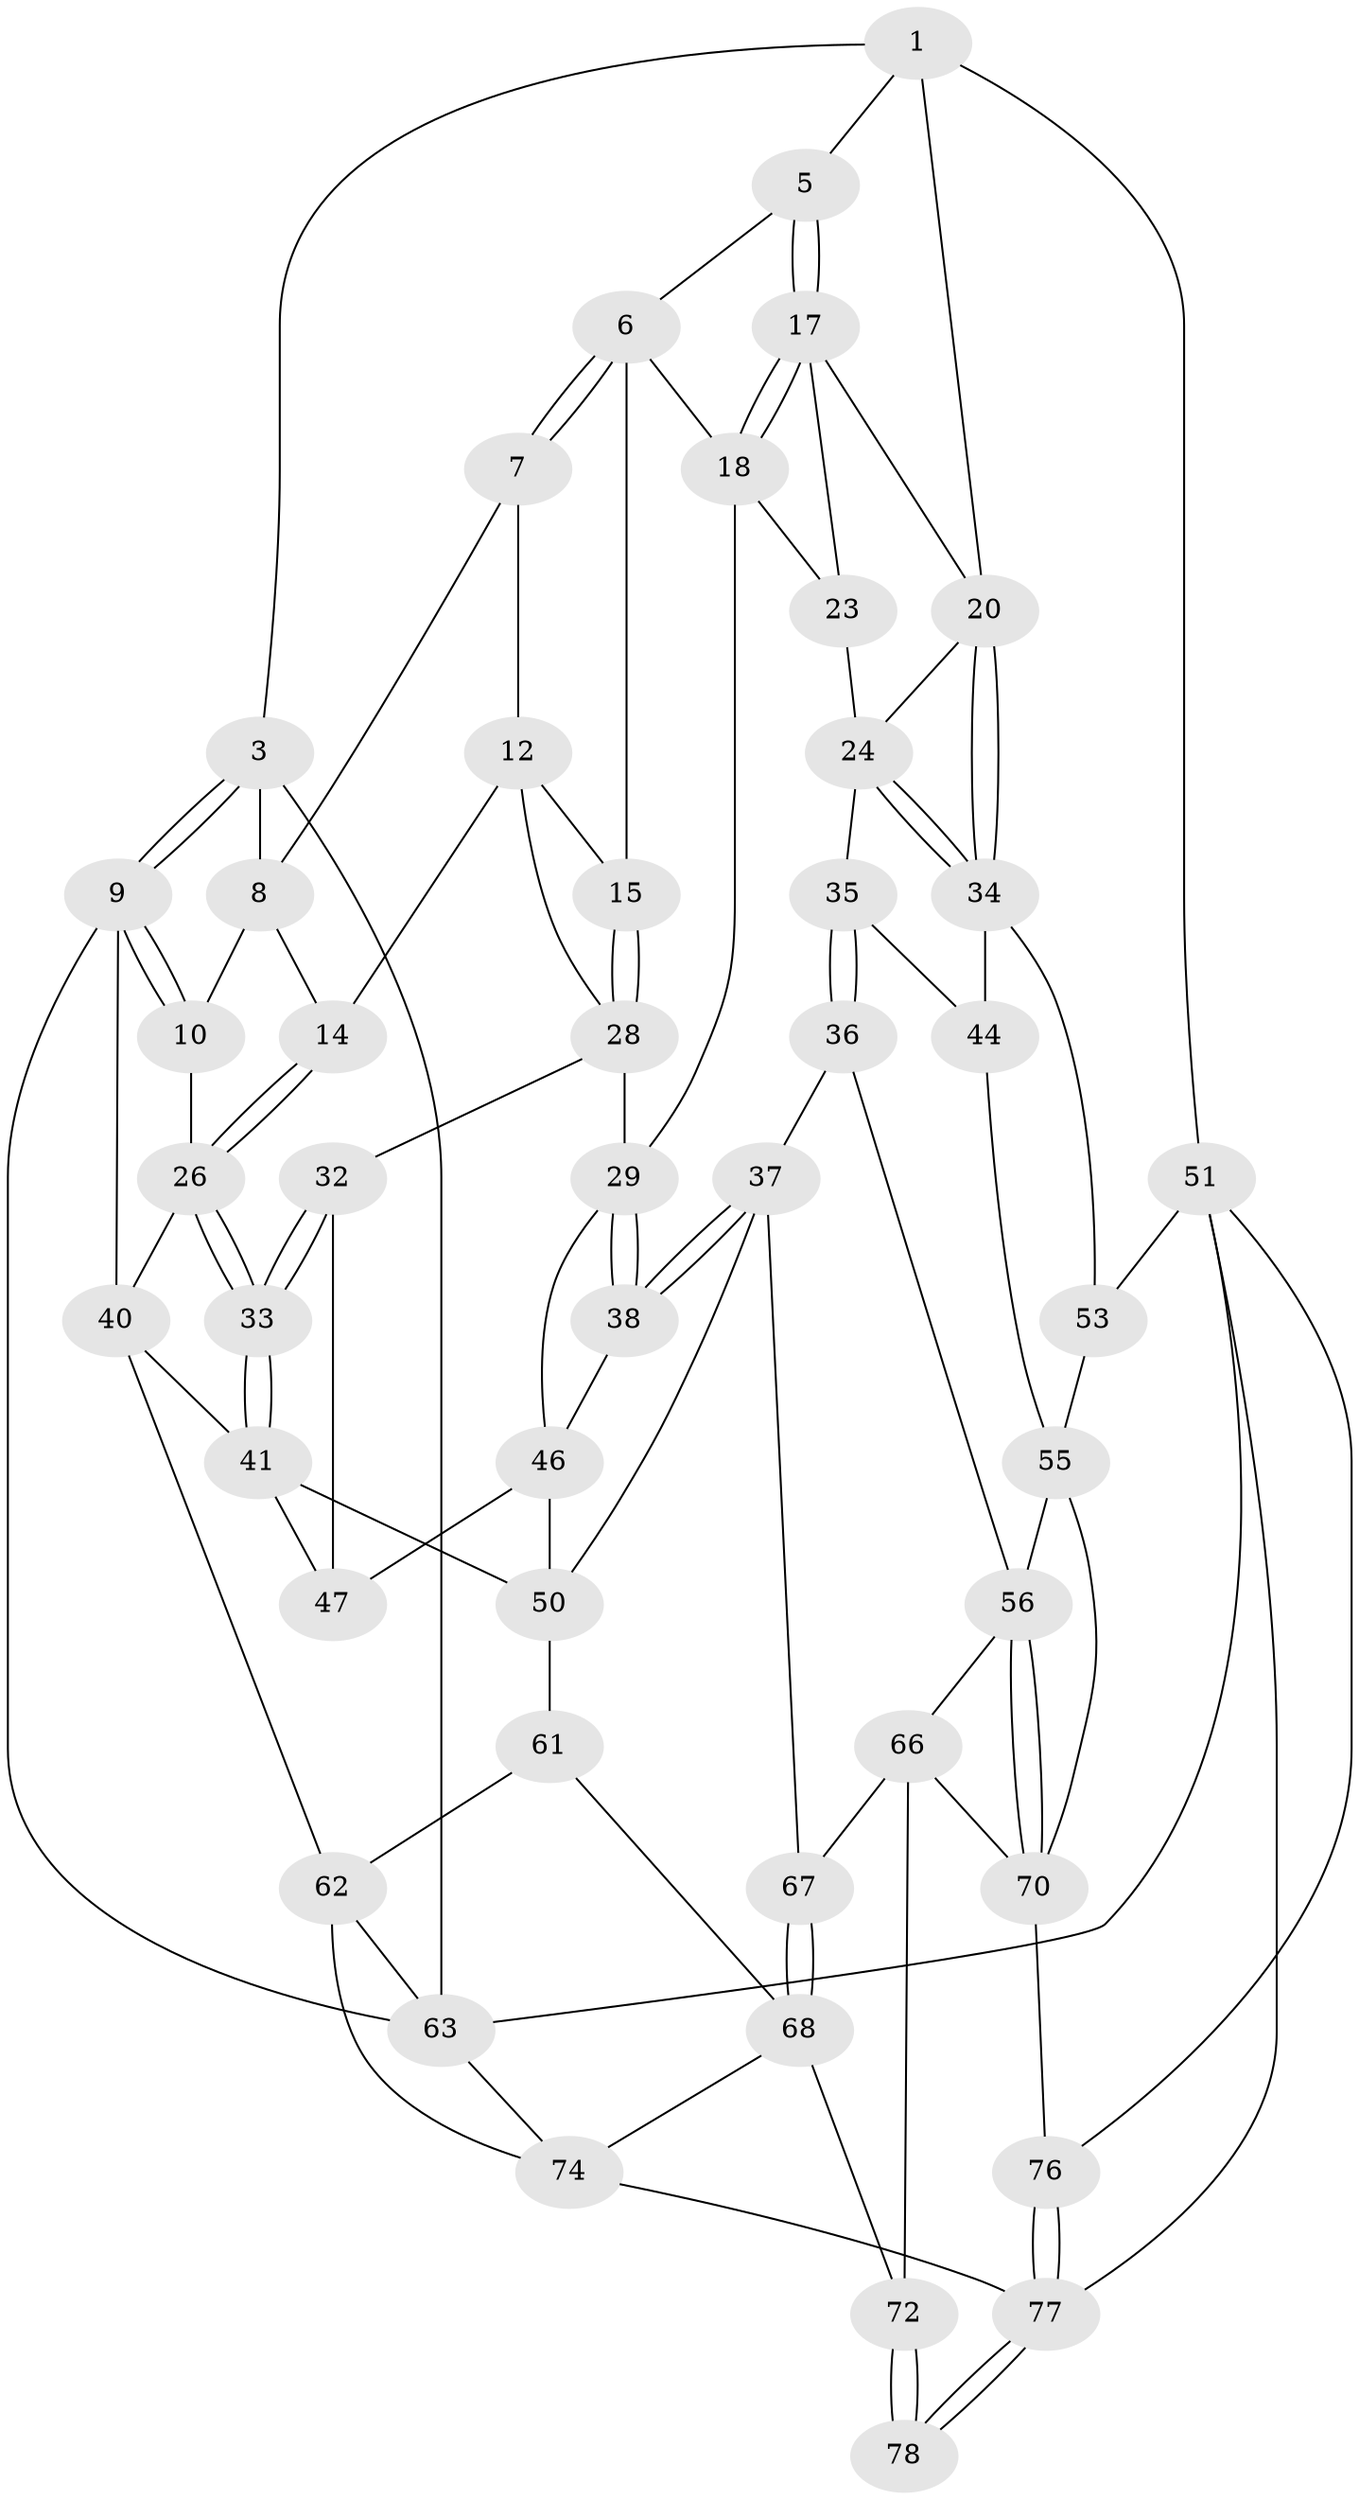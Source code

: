 // original degree distribution, {3: 0.025, 5: 0.55, 6: 0.2, 4: 0.225}
// Generated by graph-tools (version 1.1) at 2025/42/03/06/25 10:42:29]
// undirected, 48 vertices, 107 edges
graph export_dot {
graph [start="1"]
  node [color=gray90,style=filled];
  1 [pos="+0.6454644454041119+0",super="+2"];
  3 [pos="+0+0",super="+4"];
  5 [pos="+0.6429059078483808+0.08141634360642844"];
  6 [pos="+0.5954209964547593+0.10869421270593702",super="+16"];
  7 [pos="+0.4057967877305914+0.03615384450869211"];
  8 [pos="+0.32309718330024284+0",super="+11"];
  9 [pos="+0+0",super="+39"];
  10 [pos="+0.21496760329169295+0.13044979575975704"];
  12 [pos="+0.41608691946559967+0.1183125106606366",super="+13"];
  14 [pos="+0.322651722996223+0.2139520092979954"];
  15 [pos="+0.5158525192606377+0.18957180807780827"];
  17 [pos="+0.6708367662454213+0.10506805205965473",super="+22"];
  18 [pos="+0.6189189810449365+0.3140343518783182",super="+19"];
  20 [pos="+1+0",super="+21"];
  23 [pos="+0.7410360147343473+0.19564827521345113"];
  24 [pos="+0.9103957963744789+0.2808171363603065",super="+25"];
  26 [pos="+0.21668718731352+0.3468381634099135",super="+27"];
  28 [pos="+0.38075599796230963+0.27103235589432234",super="+31"];
  29 [pos="+0.5920144212819358+0.414205295559868",super="+30"];
  32 [pos="+0.3291743710582033+0.38204743940318775"];
  33 [pos="+0.28290995598686414+0.4083012985936182"];
  34 [pos="+1+0.2765304659260262",super="+43"];
  35 [pos="+0.7257382885812601+0.44344276801407684",super="+45"];
  36 [pos="+0.6636415357358295+0.47182533075978483"];
  37 [pos="+0.6177232566200179+0.4536870198680794",super="+59"];
  38 [pos="+0.6109021411571196+0.44664578401045163"];
  40 [pos="+0+0.38422199242647764",super="+42"];
  41 [pos="+0.2594886659348992+0.5053668521919319",super="+48"];
  44 [pos="+1+0.4035323498693224",super="+54"];
  46 [pos="+0.39721115593934386+0.44850000334275636",super="+49"];
  47 [pos="+0.39720548338925465+0.44849694335788054"];
  50 [pos="+0.3379388266520441+0.5894704751034736",super="+60"];
  51 [pos="+1+1",super="+52"];
  53 [pos="+1+0.7234500134243417"];
  55 [pos="+0.9254564531176025+0.7006912491922722",super="+58"];
  56 [pos="+0.9051879691747271+0.6997031671958274",super="+57"];
  61 [pos="+0.27412387453325815+0.727751000543053"];
  62 [pos="+0.10484004772219659+0.6950961889692665",super="+65"];
  63 [pos="+0+0.7998010630825407",super="+64"];
  66 [pos="+0.6615602948858056+0.7072633125523025",super="+71"];
  67 [pos="+0.5115908397092463+0.7376543654297273"];
  68 [pos="+0.4697954669757298+0.8364501391103526",super="+69"];
  70 [pos="+0.7178325910151755+0.7420870391226124",super="+75"];
  72 [pos="+0.6430403152426087+0.8323768074699056",super="+73"];
  74 [pos="+0.23475640666572428+1",super="+80"];
  76 [pos="+0.8073726140131641+0.9860687855123327"];
  77 [pos="+0.7280780733183346+1",super="+79"];
  78 [pos="+0.656619713682479+1"];
  1 -- 5;
  1 -- 3;
  1 -- 51;
  1 -- 20;
  3 -- 9;
  3 -- 9;
  3 -- 8;
  3 -- 63;
  5 -- 6;
  5 -- 17;
  5 -- 17;
  6 -- 7;
  6 -- 7;
  6 -- 18;
  6 -- 15;
  7 -- 8;
  7 -- 12;
  8 -- 10;
  8 -- 14;
  9 -- 10;
  9 -- 10;
  9 -- 40;
  9 -- 63;
  10 -- 26;
  12 -- 15;
  12 -- 28;
  12 -- 14;
  14 -- 26;
  14 -- 26;
  15 -- 28;
  15 -- 28;
  17 -- 18;
  17 -- 18;
  17 -- 23;
  17 -- 20;
  18 -- 23;
  18 -- 29;
  20 -- 34;
  20 -- 34;
  20 -- 24;
  23 -- 24;
  24 -- 34;
  24 -- 34;
  24 -- 35;
  26 -- 33;
  26 -- 33;
  26 -- 40;
  28 -- 32;
  28 -- 29;
  29 -- 38;
  29 -- 38;
  29 -- 46;
  32 -- 33;
  32 -- 33;
  32 -- 47;
  33 -- 41;
  33 -- 41;
  34 -- 44;
  34 -- 53;
  35 -- 36;
  35 -- 36;
  35 -- 44 [weight=2];
  36 -- 37;
  36 -- 56;
  37 -- 38;
  37 -- 38;
  37 -- 67;
  37 -- 50;
  38 -- 46;
  40 -- 41;
  40 -- 62;
  41 -- 50;
  41 -- 47;
  44 -- 55;
  46 -- 47;
  46 -- 50;
  50 -- 61;
  51 -- 76;
  51 -- 53;
  51 -- 63;
  51 -- 77;
  53 -- 55;
  55 -- 56;
  55 -- 70;
  56 -- 70;
  56 -- 70;
  56 -- 66;
  61 -- 62;
  61 -- 68;
  62 -- 74;
  62 -- 63;
  63 -- 74;
  66 -- 67;
  66 -- 72;
  66 -- 70;
  67 -- 68;
  67 -- 68;
  68 -- 72;
  68 -- 74;
  70 -- 76;
  72 -- 78 [weight=2];
  72 -- 78;
  74 -- 77;
  76 -- 77;
  76 -- 77;
  77 -- 78;
  77 -- 78;
}
